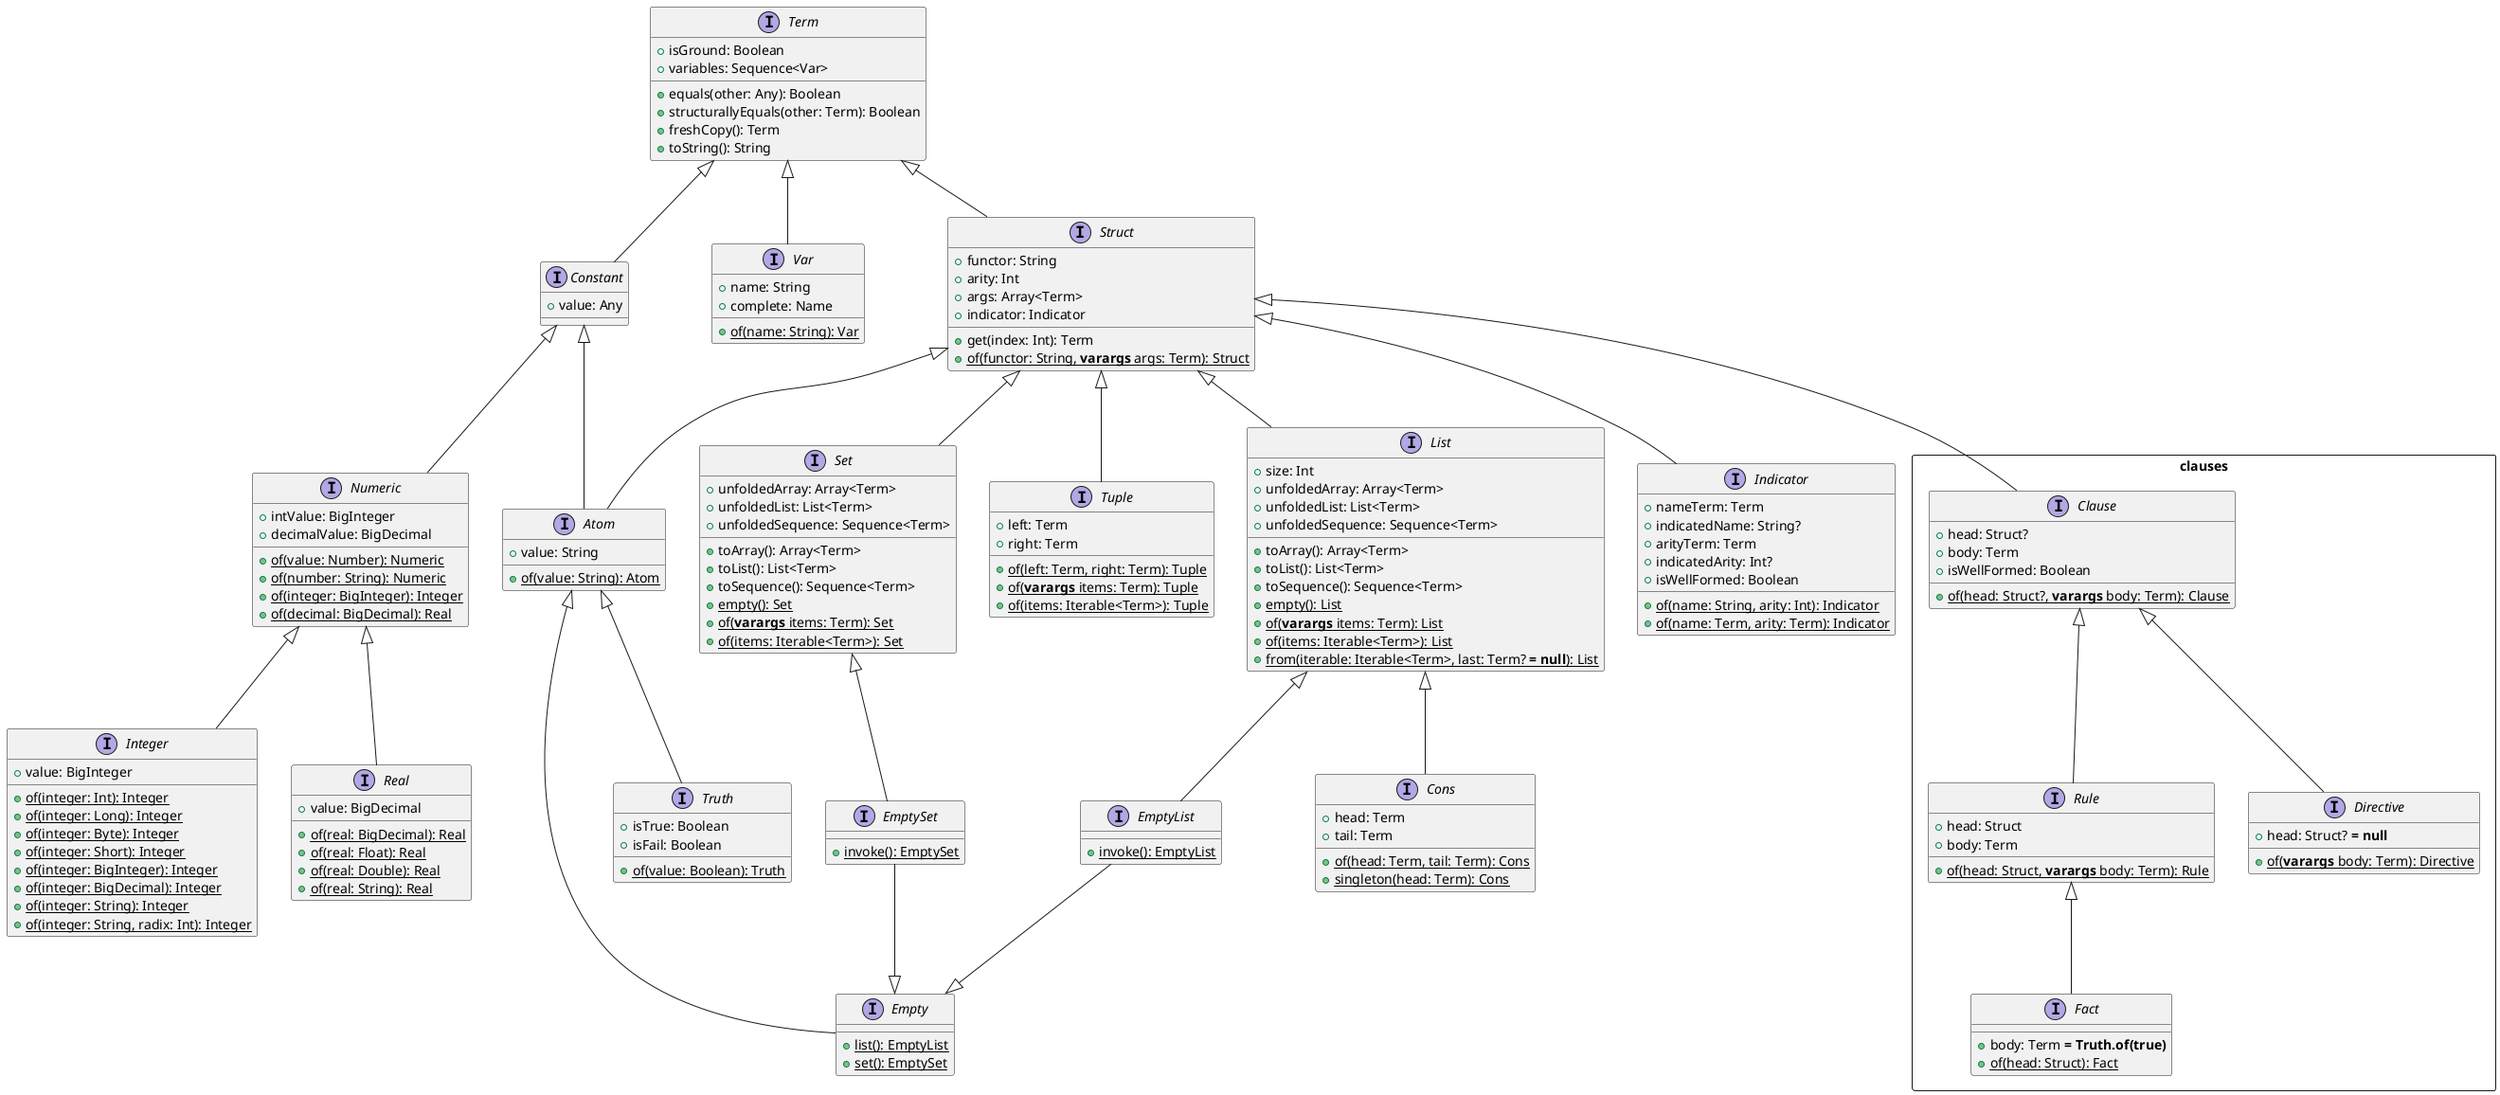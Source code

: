 @startuml
skinparam shadowing false

interface Term {
  + isGround: Boolean
  + variables: Sequence<Var>
  + equals(other: Any): Boolean
  + structurallyEquals(other: Term): Boolean
  + freshCopy(): Term
  + toString(): String
}
interface Constant {
  + value: Any
}
interface Var {
  + name: String
  + complete: Name
  + {static} of(name: String): Var
}
interface Struct {
  + functor: String
  + arity: Int
  + args: Array<Term>
  + indicator: Indicator
  + get(index: Int): Term
  + {static} of(functor: String, **varargs** args: Term): Struct
}
interface Numeric {
  + intValue: BigInteger
  + decimalValue: BigDecimal
  + {static} of(value: Number): Numeric
  + {static} of(number: String): Numeric
  + {static} of(integer: BigInteger): Integer
  + {static} of(decimal: BigDecimal): Real
}
interface Integer {
  + value: BigInteger
  + {static} of(integer: Int): Integer
  + {static} of(integer: Long): Integer
  + {static} of(integer: Byte): Integer
  + {static} of(integer: Short): Integer
  + {static} of(integer: BigInteger): Integer
  + {static} of(integer: BigDecimal): Integer
  + {static} of(integer: String): Integer
  + {static} of(integer: String, radix: Int): Integer
}
interface Real {
  + value: BigDecimal
  + {static} of(real: BigDecimal): Real
  + {static} of(real: Float): Real
  + {static} of(real: Double): Real
  + {static} of(real: String): Real
}
interface Atom {
  + value: String
  + {static} of(value: String): Atom
}
interface Truth {
  + isTrue: Boolean
  + isFail: Boolean
  + {static} of(value: Boolean): Truth
}
interface Indicator {
  + nameTerm: Term
  + indicatedName: String?
  + arityTerm: Term
  + indicatedArity: Int?
  + isWellFormed: Boolean
  + {static} of(name: String, arity: Int): Indicator
  + {static} of(name: Term, arity: Term): Indicator
}
interface Empty {
  + {static} list(): EmptyList
  + {static} set(): EmptySet
}
interface EmptySet {
  + {static} invoke(): EmptySet
}
interface EmptyList {
  + {static} invoke(): EmptyList
}
interface List {
  + size: Int
  + unfoldedArray: Array<Term>
  + unfoldedList: List<Term>
  + unfoldedSequence: Sequence<Term>
  + toArray(): Array<Term>
  + toList(): List<Term>
  + toSequence(): Sequence<Term>
  + {static} empty(): List
  + {static} of(**varargs** items: Term): List
  + {static} of(items: Iterable<Term>): List
  + {static} from(iterable: Iterable<Term>, last: Term? **= null**): List
}
interface Cons {
  + head: Term
  + tail: Term
  + {static} of(head: Term, tail: Term): Cons
  + {static} singleton(head: Term): Cons
}
interface Set {
  + unfoldedArray: Array<Term>
  + unfoldedList: List<Term>
  + unfoldedSequence: Sequence<Term>
  + toArray(): Array<Term>
  + toList(): List<Term>
  + toSequence(): Sequence<Term>
  + {static} empty(): Set
  + {static} of(**varargs** items: Term): Set
  + {static} of(items: Iterable<Term>): Set
}
interface Tuple {
  + left: Term
  + right: Term
  + {static} of(left: Term, right: Term): Tuple
  + {static} of(**varargs** items: Term): Tuple
  + {static} of(items: Iterable<Term>): Tuple
}

Term <|-down- Struct
Term <|-down- Constant
Term <|-down- Var

Constant <|-down- Numeric
Constant <|-down- Atom

Numeric <|-down- Real
Numeric <|-down- Integer

Struct <|-down- Atom
Struct <|-down- List
Struct <|-down- Tuple
Struct <|-down- Set
Struct <|-down- Indicator

Atom <|-down- Truth
Atom <|-down- Empty

Empty <|-up- EmptyList
Empty <|-up- EmptySet

List <|-down- EmptyList
List <|-down- Cons
Set <|-down- EmptySet

package clauses <<Rectangle>> {

    interface Clause {
      + head: Struct?
      + body: Term
      + isWellFormed: Boolean
      + {static} of(head: Struct?, **varargs** body: Term): Clause
    }
    interface Rule {
      + head: Struct
      + body: Term
      + {static} of(head: Struct, **varargs** body: Term): Rule
    }
    interface Directive {
      + head: Struct? **= null**
      + {static} of(**varargs** body: Term): Directive
    }
    interface Fact {
      + body: Term **= Truth.of(true)**
      + {static} of(head: Struct): Fact
    }
    Struct <|-down- Clause
    Clause <|-down- Rule
    Clause <|-down- Directive
    Rule <|-down- Fact

}
@enduml